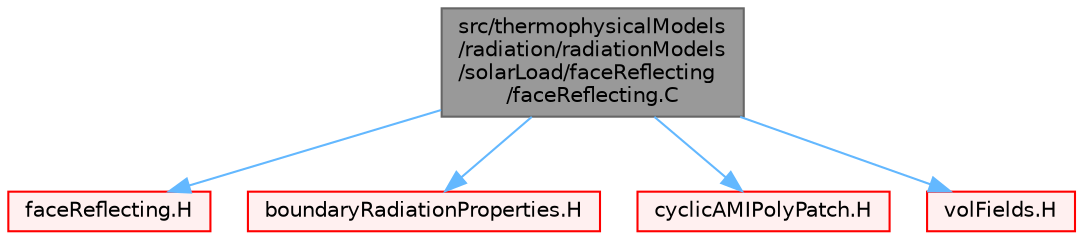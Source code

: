 digraph "src/thermophysicalModels/radiation/radiationModels/solarLoad/faceReflecting/faceReflecting.C"
{
 // LATEX_PDF_SIZE
  bgcolor="transparent";
  edge [fontname=Helvetica,fontsize=10,labelfontname=Helvetica,labelfontsize=10];
  node [fontname=Helvetica,fontsize=10,shape=box,height=0.2,width=0.4];
  Node1 [id="Node000001",label="src/thermophysicalModels\l/radiation/radiationModels\l/solarLoad/faceReflecting\l/faceReflecting.C",height=0.2,width=0.4,color="gray40", fillcolor="grey60", style="filled", fontcolor="black",tooltip=" "];
  Node1 -> Node2 [id="edge1_Node000001_Node000002",color="steelblue1",style="solid",tooltip=" "];
  Node2 [id="Node000002",label="faceReflecting.H",height=0.2,width=0.4,color="red", fillcolor="#FFF0F0", style="filled",URL="$faceReflecting_8H.html",tooltip=" "];
  Node1 -> Node393 [id="edge2_Node000001_Node000393",color="steelblue1",style="solid",tooltip=" "];
  Node393 [id="Node000393",label="boundaryRadiationProperties.H",height=0.2,width=0.4,color="red", fillcolor="#FFF0F0", style="filled",URL="$boundaryRadiationProperties_8H.html",tooltip=" "];
  Node1 -> Node410 [id="edge3_Node000001_Node000410",color="steelblue1",style="solid",tooltip=" "];
  Node410 [id="Node000410",label="cyclicAMIPolyPatch.H",height=0.2,width=0.4,color="red", fillcolor="#FFF0F0", style="filled",URL="$cyclicAMIPolyPatch_8H.html",tooltip=" "];
  Node1 -> Node429 [id="edge4_Node000001_Node000429",color="steelblue1",style="solid",tooltip=" "];
  Node429 [id="Node000429",label="volFields.H",height=0.2,width=0.4,color="red", fillcolor="#FFF0F0", style="filled",URL="$volFields_8H.html",tooltip=" "];
}
